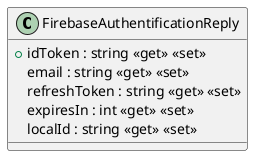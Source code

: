 @startuml
class FirebaseAuthentificationReply {
    + idToken : string <<get>> <<set>>
    email : string <<get>> <<set>>
    refreshToken : string <<get>> <<set>>
    expiresIn : int <<get>> <<set>>
    localId : string <<get>> <<set>>
}
@enduml
